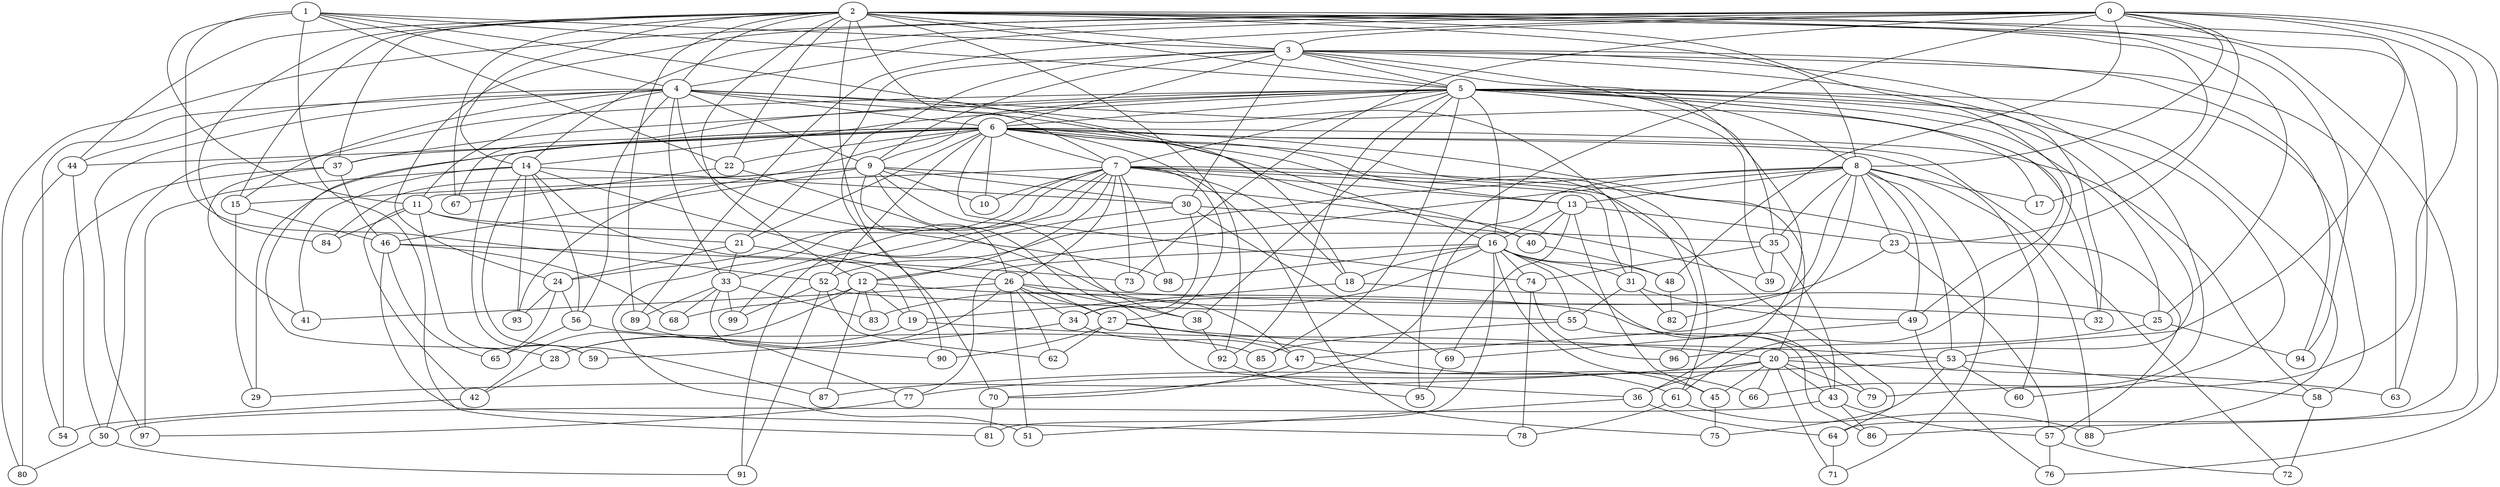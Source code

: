 strict graph "barabasi_albert_graph(100,3)" {
0;
1;
2;
3;
4;
5;
6;
7;
8;
9;
10;
11;
12;
13;
14;
15;
16;
17;
18;
19;
20;
21;
22;
23;
24;
25;
26;
27;
28;
29;
30;
31;
32;
33;
34;
35;
36;
37;
38;
39;
40;
41;
42;
43;
44;
45;
46;
47;
48;
49;
50;
51;
52;
53;
54;
55;
56;
57;
58;
59;
60;
61;
62;
63;
64;
65;
66;
67;
68;
69;
70;
71;
72;
73;
74;
75;
76;
77;
78;
79;
80;
81;
82;
83;
84;
85;
86;
87;
88;
89;
90;
91;
92;
93;
94;
95;
96;
97;
98;
99;
0 -- 80  [is_available=True, prob="1.0"];
0 -- 3  [is_available=True, prob="0.987203533302"];
0 -- 4  [is_available=True, prob="0.543146348246"];
0 -- 8  [is_available=True, prob="1.0"];
0 -- 73  [is_available=True, prob="0.477406081903"];
0 -- 76  [is_available=True, prob="0.496846396443"];
0 -- 14  [is_available=True, prob="0.962025357815"];
0 -- 79  [is_available=True, prob="1.0"];
0 -- 48  [is_available=True, prob="0.0397077260532"];
0 -- 20  [is_available=True, prob="0.986480775201"];
0 -- 86  [is_available=True, prob="0.948026480301"];
0 -- 23  [is_available=True, prob="1.0"];
0 -- 24  [is_available=True, prob="0.906569464419"];
0 -- 89  [is_available=True, prob="0.155008775468"];
0 -- 95  [is_available=True, prob="0.137472841638"];
1 -- 3  [is_available=True, prob="0.548513346084"];
1 -- 4  [is_available=True, prob="0.708706797891"];
1 -- 5  [is_available=True, prob="0.874171255622"];
1 -- 11  [is_available=True, prob="0.924911019428"];
1 -- 81  [is_available=True, prob="0.591641121436"];
1 -- 18  [is_available=True, prob="0.445416420281"];
1 -- 52  [is_available=True, prob="1.0"];
1 -- 22  [is_available=True, prob="0.144753511922"];
2 -- 3  [is_available=True, prob="0.0422534489484"];
2 -- 4  [is_available=True, prob="0.131221146342"];
2 -- 5  [is_available=True, prob="1.0"];
2 -- 7  [is_available=True, prob="0.000830295596379"];
2 -- 8  [is_available=True, prob="0.382616572557"];
2 -- 12  [is_available=True, prob="0.0409194063035"];
2 -- 14  [is_available=True, prob="1.0"];
2 -- 15  [is_available=True, prob="1.0"];
2 -- 17  [is_available=True, prob="0.151151420995"];
2 -- 22  [is_available=True, prob="0.306475544262"];
2 -- 25  [is_available=True, prob="0.938044761248"];
2 -- 37  [is_available=True, prob="0.531543598908"];
2 -- 44  [is_available=True, prob="1.0"];
2 -- 61  [is_available=True, prob="1.0"];
2 -- 63  [is_available=True, prob="1.0"];
2 -- 64  [is_available=True, prob="1.0"];
2 -- 67  [is_available=True, prob="0.461800302157"];
2 -- 70  [is_available=True, prob="1.0"];
2 -- 84  [is_available=True, prob="0.321743648152"];
2 -- 89  [is_available=True, prob="0.634192725408"];
2 -- 92  [is_available=True, prob="1.0"];
2 -- 94  [is_available=True, prob="0.538565450585"];
3 -- 35  [is_available=True, prob="1.0"];
3 -- 36  [is_available=True, prob="0.0728058396692"];
3 -- 5  [is_available=True, prob="0.95476275423"];
3 -- 6  [is_available=True, prob="1.0"];
3 -- 32  [is_available=True, prob="0.892865197274"];
3 -- 9  [is_available=True, prob="0.702212571344"];
3 -- 94  [is_available=True, prob="0.124568949148"];
3 -- 66  [is_available=True, prob="0.537111825338"];
3 -- 21  [is_available=True, prob="1.0"];
3 -- 90  [is_available=True, prob="0.0806409915509"];
3 -- 30  [is_available=True, prob="1.0"];
3 -- 63  [is_available=True, prob="0.642096783223"];
4 -- 97  [is_available=True, prob="0.945003398056"];
4 -- 6  [is_available=True, prob="0.918511977887"];
4 -- 33  [is_available=True, prob="0.0669241100302"];
4 -- 9  [is_available=True, prob="0.767993879961"];
4 -- 11  [is_available=True, prob="0.313817459089"];
4 -- 44  [is_available=True, prob="0.0907229304301"];
4 -- 98  [is_available=True, prob="1.0"];
4 -- 15  [is_available=True, prob="0.547371980061"];
4 -- 16  [is_available=True, prob="0.304436077698"];
4 -- 17  [is_available=True, prob="0.180046860618"];
4 -- 54  [is_available=True, prob="1.0"];
4 -- 56  [is_available=True, prob="1.0"];
4 -- 31  [is_available=True, prob="1.0"];
5 -- 6  [is_available=True, prob="0.808866924783"];
5 -- 7  [is_available=True, prob="0.831511465057"];
5 -- 8  [is_available=True, prob="0.270176904041"];
5 -- 9  [is_available=True, prob="0.536453340049"];
5 -- 14  [is_available=True, prob="0.324690368072"];
5 -- 16  [is_available=True, prob="0.633971394678"];
5 -- 25  [is_available=True, prob="0.324090955961"];
5 -- 32  [is_available=True, prob="0.598756667561"];
5 -- 37  [is_available=True, prob="0.4731224035"];
5 -- 38  [is_available=True, prob="0.00956883680547"];
5 -- 39  [is_available=True, prob="1.0"];
5 -- 49  [is_available=True, prob="0.538784497154"];
5 -- 50  [is_available=True, prob="0.871316581586"];
5 -- 53  [is_available=True, prob="1.0"];
5 -- 58  [is_available=True, prob="0.927792322753"];
5 -- 60  [is_available=True, prob="0.68209246992"];
5 -- 67  [is_available=True, prob="0.358157082474"];
5 -- 85  [is_available=True, prob="0.828776434687"];
5 -- 88  [is_available=True, prob="0.514326647673"];
5 -- 92  [is_available=True, prob="0.84485780642"];
6 -- 7  [is_available=True, prob="0.915150564823"];
6 -- 10  [is_available=True, prob="1.0"];
6 -- 13  [is_available=True, prob="0.92303732652"];
6 -- 20  [is_available=True, prob="0.0111647849566"];
6 -- 21  [is_available=True, prob="0.464049470682"];
6 -- 22  [is_available=True, prob="0.820482384767"];
6 -- 28  [is_available=True, prob="0.337045827645"];
6 -- 29  [is_available=True, prob="0.751983518291"];
6 -- 37  [is_available=True, prob="0.808553949621"];
6 -- 40  [is_available=True, prob="0.770072660052"];
6 -- 44  [is_available=True, prob="1.0"];
6 -- 52  [is_available=True, prob="0.936223985332"];
6 -- 58  [is_available=True, prob="0.140600587394"];
6 -- 59  [is_available=True, prob="0.927988090784"];
6 -- 60  [is_available=True, prob="0.766667130562"];
6 -- 61  [is_available=True, prob="0.973670121466"];
6 -- 72  [is_available=True, prob="0.933484926207"];
6 -- 74  [is_available=True, prob="0.713576574389"];
6 -- 75  [is_available=True, prob="0.265570426327"];
6 -- 93  [is_available=True, prob="1.0"];
6 -- 96  [is_available=True, prob="0.592072964662"];
7 -- 64  [is_available=True, prob="1.0"];
7 -- 33  [is_available=True, prob="0.985733722558"];
7 -- 98  [is_available=True, prob="0.413127528289"];
7 -- 73  [is_available=True, prob="0.0665729909014"];
7 -- 10  [is_available=True, prob="0.932380660343"];
7 -- 11  [is_available=True, prob="0.595378030053"];
7 -- 12  [is_available=True, prob="1.0"];
7 -- 13  [is_available=True, prob="0.0474373289438"];
7 -- 99  [is_available=True, prob="0.503505861836"];
7 -- 18  [is_available=True, prob="1.0"];
7 -- 51  [is_available=True, prob="1.0"];
7 -- 24  [is_available=True, prob="1.0"];
7 -- 57  [is_available=True, prob="0.720418531947"];
7 -- 26  [is_available=True, prob="0.344216138132"];
7 -- 27  [is_available=True, prob="0.0405196333974"];
7 -- 31  [is_available=True, prob="0.956437204973"];
8 -- 35  [is_available=True, prob="0.0707333013079"];
8 -- 70  [is_available=True, prob="1.0"];
8 -- 49  [is_available=True, prob="1.0"];
8 -- 71  [is_available=True, prob="0.195801250288"];
8 -- 12  [is_available=True, prob="1.0"];
8 -- 13  [is_available=True, prob="0.00806013220071"];
8 -- 47  [is_available=True, prob="0.458361648283"];
8 -- 17  [is_available=True, prob="0.375487184775"];
8 -- 82  [is_available=True, prob="1.0"];
8 -- 52  [is_available=True, prob="0.45568909144"];
8 -- 53  [is_available=True, prob="0.819469263727"];
8 -- 23  [is_available=True, prob="0.575401210587"];
8 -- 88  [is_available=True, prob="0.828521252612"];
9 -- 38  [is_available=True, prob="0.16134800794"];
9 -- 39  [is_available=True, prob="0.731250982433"];
9 -- 10  [is_available=True, prob="0.555319648442"];
9 -- 46  [is_available=True, prob="0.765444955663"];
9 -- 15  [is_available=True, prob="1.0"];
9 -- 84  [is_available=True, prob="1.0"];
9 -- 36  [is_available=True, prob="1.0"];
9 -- 26  [is_available=True, prob="0.205204464909"];
9 -- 30  [is_available=True, prob="0.752840188673"];
11 -- 35  [is_available=True, prob="0.888476276308"];
11 -- 42  [is_available=True, prob="0.603076113552"];
11 -- 84  [is_available=True, prob="0.512453808918"];
11 -- 21  [is_available=True, prob="0.0714945802482"];
11 -- 59  [is_available=True, prob="1.0"];
12 -- 68  [is_available=True, prob="1.0"];
12 -- 42  [is_available=True, prob="0.577258571182"];
12 -- 83  [is_available=True, prob="0.16764708717"];
12 -- 79  [is_available=True, prob="0.686611123981"];
12 -- 19  [is_available=True, prob="0.389041174473"];
12 -- 87  [is_available=True, prob="0.761952135231"];
13 -- 69  [is_available=True, prob="0.374864845858"];
13 -- 45  [is_available=True, prob="1.0"];
13 -- 16  [is_available=True, prob="0.389561144935"];
13 -- 40  [is_available=True, prob="1.0"];
13 -- 23  [is_available=True, prob="0.87360750489"];
14 -- 97  [is_available=True, prob="1.0"];
14 -- 41  [is_available=True, prob="1.0"];
14 -- 19  [is_available=True, prob="1.0"];
14 -- 87  [is_available=True, prob="0.968019039844"];
14 -- 56  [is_available=True, prob="0.939902584517"];
14 -- 27  [is_available=True, prob="0.320928522086"];
14 -- 93  [is_available=True, prob="0.443589633655"];
14 -- 30  [is_available=True, prob="1.0"];
15 -- 29  [is_available=True, prob="1.0"];
15 -- 46  [is_available=True, prob="0.597160492036"];
16 -- 98  [is_available=True, prob="1.0"];
16 -- 74  [is_available=True, prob="0.80395215188"];
16 -- 43  [is_available=True, prob="0.990185580571"];
16 -- 77  [is_available=True, prob="0.296264704221"];
16 -- 45  [is_available=True, prob="1.0"];
16 -- 48  [is_available=True, prob="0.489884544485"];
16 -- 81  [is_available=True, prob="0.0652902701727"];
16 -- 18  [is_available=True, prob="0.446552747156"];
16 -- 83  [is_available=True, prob="0.291869579182"];
16 -- 55  [is_available=True, prob="0.544887703167"];
16 -- 31  [is_available=True, prob="0.390891280065"];
18 -- 19  [is_available=True, prob="0.211567061028"];
18 -- 25  [is_available=True, prob="0.861106042547"];
19 -- 20  [is_available=True, prob="1.0"];
19 -- 28  [is_available=True, prob="0.313061622699"];
20 -- 66  [is_available=True, prob="0.957048813379"];
20 -- 36  [is_available=True, prob="0.607952679296"];
20 -- 71  [is_available=True, prob="1.0"];
20 -- 43  [is_available=True, prob="0.832133851149"];
20 -- 45  [is_available=True, prob="0.420068560513"];
20 -- 77  [is_available=True, prob="0.780668825464"];
20 -- 79  [is_available=True, prob="0.121375218705"];
20 -- 29  [is_available=True, prob="0.647185383848"];
20 -- 63  [is_available=True, prob="0.701788369038"];
21 -- 33  [is_available=True, prob="0.00670600412428"];
21 -- 24  [is_available=True, prob="0.923269984785"];
21 -- 26  [is_available=True, prob="0.221073383426"];
22 -- 67  [is_available=True, prob="0.837001101021"];
22 -- 47  [is_available=True, prob="0.804432162119"];
23 -- 34  [is_available=True, prob="0.651862704696"];
23 -- 57  [is_available=True, prob="0.00425712273448"];
24 -- 65  [is_available=True, prob="0.124942551803"];
24 -- 56  [is_available=True, prob="0.341004227183"];
24 -- 93  [is_available=True, prob="1.0"];
25 -- 96  [is_available=True, prob="0.850205799948"];
25 -- 94  [is_available=True, prob="0.6442796729"];
26 -- 32  [is_available=True, prob="0.260267846329"];
26 -- 34  [is_available=True, prob="0.438895795782"];
26 -- 38  [is_available=True, prob="0.400805165715"];
26 -- 51  [is_available=True, prob="0.925873445197"];
26 -- 41  [is_available=True, prob="1.0"];
26 -- 27  [is_available=True, prob="0.866227812157"];
26 -- 28  [is_available=True, prob="0.694067672006"];
26 -- 62  [is_available=True, prob="1.0"];
27 -- 66  [is_available=True, prob="0.656198015533"];
27 -- 53  [is_available=True, prob="0.287051847329"];
27 -- 90  [is_available=True, prob="0.180672668822"];
27 -- 62  [is_available=True, prob="0.310912284863"];
28 -- 42  [is_available=True, prob="0.26771801782"];
30 -- 34  [is_available=True, prob="0.797967280168"];
30 -- 69  [is_available=True, prob="1.0"];
30 -- 40  [is_available=True, prob="1.0"];
30 -- 91  [is_available=True, prob="1.0"];
31 -- 49  [is_available=True, prob="0.967638726117"];
31 -- 82  [is_available=True, prob="0.826672761114"];
31 -- 55  [is_available=True, prob="0.535989326156"];
33 -- 99  [is_available=True, prob="0.354687407442"];
33 -- 68  [is_available=True, prob="1.0"];
33 -- 77  [is_available=True, prob="1.0"];
33 -- 83  [is_available=True, prob="1.0"];
33 -- 89  [is_available=True, prob="1.0"];
34 -- 59  [is_available=True, prob="0.699282641254"];
34 -- 47  [is_available=True, prob="0.264964476129"];
35 -- 39  [is_available=True, prob="1.0"];
35 -- 74  [is_available=True, prob="0.511134960273"];
35 -- 43  [is_available=True, prob="0.436610747151"];
36 -- 64  [is_available=True, prob="0.993797796792"];
36 -- 51  [is_available=True, prob="0.100961002398"];
37 -- 41  [is_available=True, prob="1.0"];
37 -- 46  [is_available=True, prob="0.0826576617097"];
37 -- 54  [is_available=True, prob="0.0582090800156"];
38 -- 92  [is_available=True, prob="0.80494007253"];
40 -- 48  [is_available=True, prob="0.204480288984"];
42 -- 54  [is_available=True, prob="1.0"];
43 -- 50  [is_available=True, prob="0.894884268728"];
43 -- 86  [is_available=True, prob="0.735014594549"];
43 -- 57  [is_available=True, prob="1.0"];
44 -- 80  [is_available=True, prob="0.978652954003"];
44 -- 50  [is_available=True, prob="0.452983110391"];
45 -- 75  [is_available=True, prob="0.912291676798"];
46 -- 65  [is_available=True, prob="1.0"];
46 -- 68  [is_available=True, prob="0.839192899436"];
46 -- 78  [is_available=True, prob="0.43688070177"];
46 -- 73  [is_available=True, prob="0.457293879468"];
47 -- 70  [is_available=True, prob="1.0"];
47 -- 61  [is_available=True, prob="0.0202141197097"];
48 -- 82  [is_available=True, prob="0.519536658935"];
49 -- 76  [is_available=True, prob="0.22010134378"];
49 -- 69  [is_available=True, prob="1.0"];
50 -- 80  [is_available=True, prob="1.0"];
50 -- 91  [is_available=True, prob="1.0"];
52 -- 99  [is_available=True, prob="0.966951143269"];
52 -- 55  [is_available=True, prob="0.828798311158"];
52 -- 91  [is_available=True, prob="0.533337697497"];
52 -- 62  [is_available=True, prob="0.239001413955"];
53 -- 75  [is_available=True, prob="1.0"];
53 -- 87  [is_available=True, prob="0.243855574279"];
53 -- 58  [is_available=True, prob="0.261170483717"];
53 -- 60  [is_available=True, prob="0.058566356862"];
55 -- 85  [is_available=True, prob="1.0"];
55 -- 86  [is_available=True, prob="0.759593182023"];
56 -- 65  [is_available=True, prob="1.0"];
56 -- 85  [is_available=True, prob="0.253249091488"];
57 -- 72  [is_available=True, prob="0.484524527726"];
57 -- 76  [is_available=True, prob="0.631545174264"];
58 -- 72  [is_available=True, prob="0.196830743501"];
61 -- 88  [is_available=True, prob="0.691006654316"];
61 -- 78  [is_available=True, prob="0.124781298016"];
64 -- 71  [is_available=True, prob="1.0"];
69 -- 95  [is_available=True, prob="0.117115335234"];
70 -- 81  [is_available=True, prob="0.140459911997"];
74 -- 96  [is_available=True, prob="0.624757486474"];
74 -- 78  [is_available=True, prob="0.436809430225"];
77 -- 97  [is_available=True, prob="0.0730459093393"];
89 -- 90  [is_available=True, prob="0.150763807282"];
92 -- 95  [is_available=True, prob="0.732492720349"];
}
